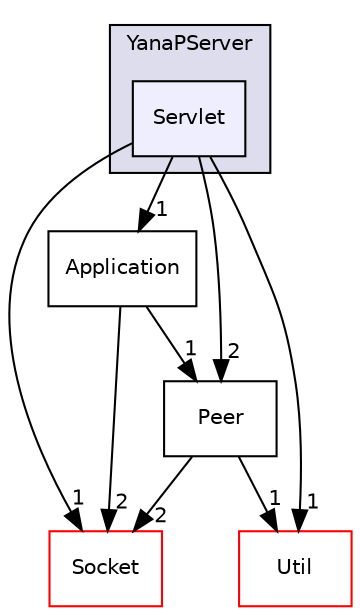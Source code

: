 digraph "Servlet" {
  compound=true
  node [ fontsize="10", fontname="Helvetica"];
  edge [ labelfontsize="10", labelfontname="Helvetica"];
  subgraph clusterdir_05ce26451ba72466281a68fa333db4c9 {
    graph [ bgcolor="#ddddee", pencolor="black", label="YanaPServer" fontname="Helvetica", fontsize="10", URL="dir_05ce26451ba72466281a68fa333db4c9.html"]
  dir_ce5a86610c14ebe5511a21d691d9a710 [shape=box, label="Servlet", style="filled", fillcolor="#eeeeff", pencolor="black", URL="dir_ce5a86610c14ebe5511a21d691d9a710.html"];
  }
  dir_960b8e36b494efe68e2099644f2abb6b [shape=box label="Peer" URL="dir_960b8e36b494efe68e2099644f2abb6b.html"];
  dir_c715092d858975d717cbcfac61317f8e [shape=box label="Socket" fillcolor="white" style="filled" color="red" URL="dir_c715092d858975d717cbcfac61317f8e.html"];
  dir_651c73b7fa1d91bab3f1794f6c5782dd [shape=box label="Util" fillcolor="white" style="filled" color="red" URL="dir_651c73b7fa1d91bab3f1794f6c5782dd.html"];
  dir_a20e85408acbd72c49dd604a7a1846df [shape=box label="Application" URL="dir_a20e85408acbd72c49dd604a7a1846df.html"];
  dir_960b8e36b494efe68e2099644f2abb6b->dir_c715092d858975d717cbcfac61317f8e [headlabel="2", labeldistance=1.5 headhref="dir_000020_000014.html"];
  dir_960b8e36b494efe68e2099644f2abb6b->dir_651c73b7fa1d91bab3f1794f6c5782dd [headlabel="1", labeldistance=1.5 headhref="dir_000020_000006.html"];
  dir_ce5a86610c14ebe5511a21d691d9a710->dir_960b8e36b494efe68e2099644f2abb6b [headlabel="2", labeldistance=1.5 headhref="dir_000011_000020.html"];
  dir_ce5a86610c14ebe5511a21d691d9a710->dir_c715092d858975d717cbcfac61317f8e [headlabel="1", labeldistance=1.5 headhref="dir_000011_000014.html"];
  dir_ce5a86610c14ebe5511a21d691d9a710->dir_651c73b7fa1d91bab3f1794f6c5782dd [headlabel="1", labeldistance=1.5 headhref="dir_000011_000006.html"];
  dir_ce5a86610c14ebe5511a21d691d9a710->dir_a20e85408acbd72c49dd604a7a1846df [headlabel="1", labeldistance=1.5 headhref="dir_000011_000005.html"];
  dir_a20e85408acbd72c49dd604a7a1846df->dir_960b8e36b494efe68e2099644f2abb6b [headlabel="1", labeldistance=1.5 headhref="dir_000005_000020.html"];
  dir_a20e85408acbd72c49dd604a7a1846df->dir_c715092d858975d717cbcfac61317f8e [headlabel="2", labeldistance=1.5 headhref="dir_000005_000014.html"];
}
